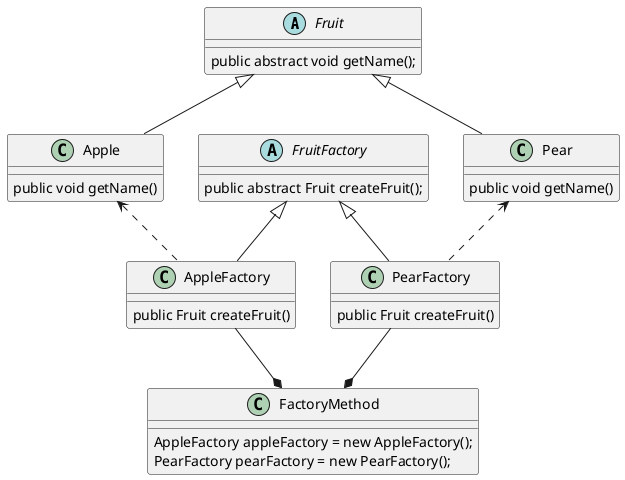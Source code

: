 @startuml

abstract class Fruit{
public abstract void getName();
}

class Apple {
public void getName()
}

class Pear {
public void getName()
}

Fruit <|-- Apple
Fruit <|-- Pear

abstract class FruitFactory {
public abstract Fruit createFruit();
}

class AppleFactory{
public Fruit createFruit()
}

class PearFactory{
public Fruit createFruit()
}

FruitFactory <|-- AppleFactory
FruitFactory <|-- PearFactory
Apple <.. AppleFactory
Pear <.. PearFactory



class FactoryMethod{
AppleFactory appleFactory = new AppleFactory();
PearFactory pearFactory = new PearFactory();
}

AppleFactory --* FactoryMethod
PearFactory --* FactoryMethod

@enduml